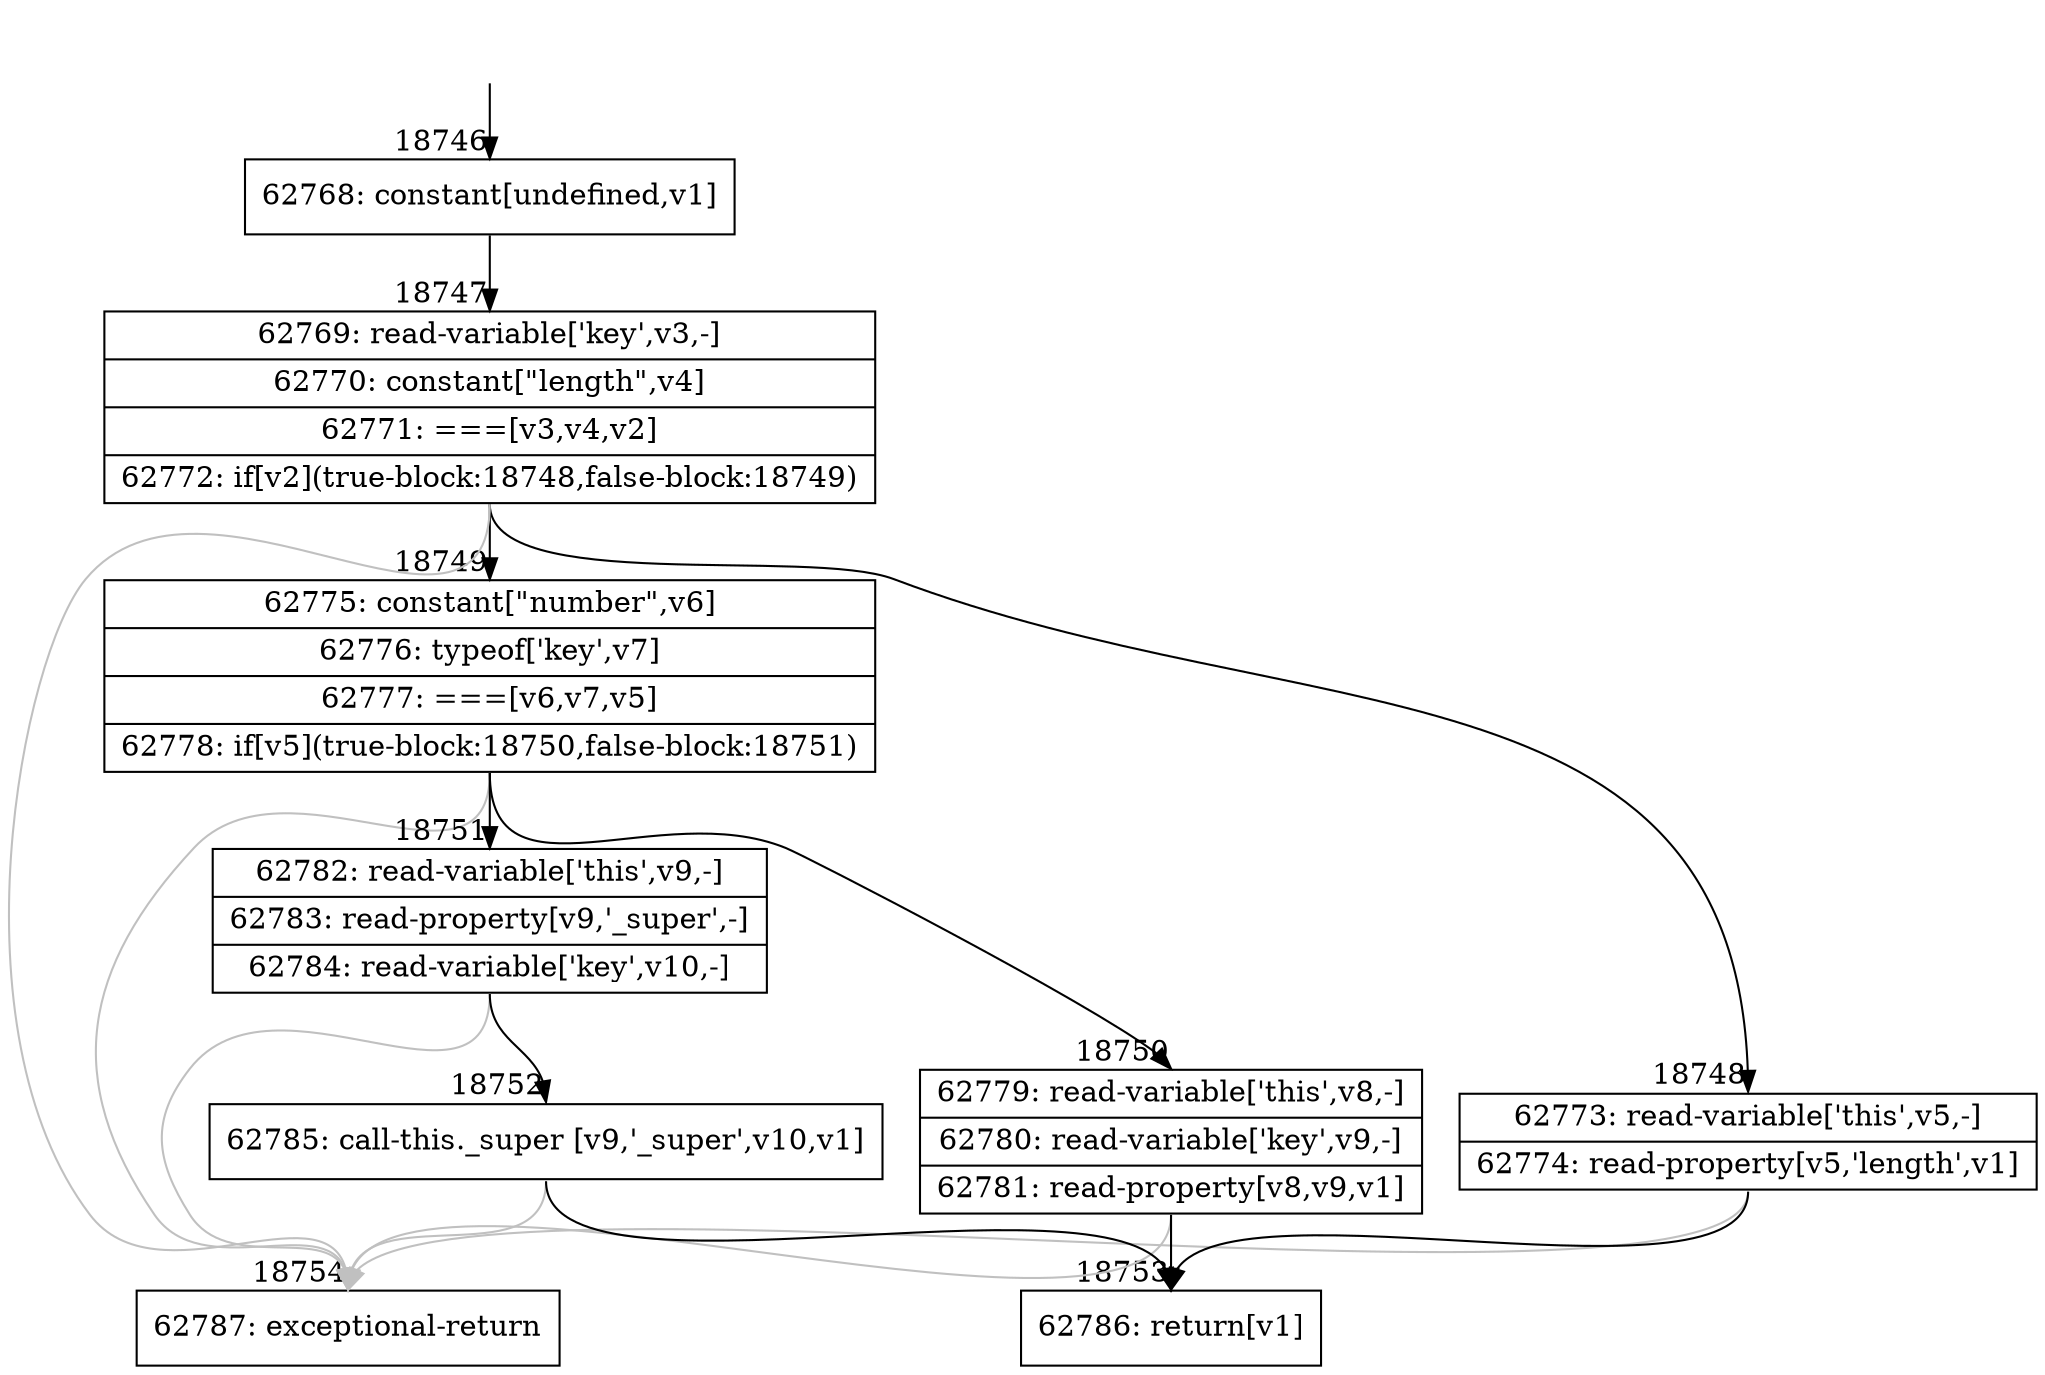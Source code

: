 digraph {
rankdir="TD"
BB_entry1614[shape=none,label=""];
BB_entry1614 -> BB18746 [tailport=s, headport=n, headlabel="    18746"]
BB18746 [shape=record label="{62768: constant[undefined,v1]}" ] 
BB18746 -> BB18747 [tailport=s, headport=n, headlabel="      18747"]
BB18747 [shape=record label="{62769: read-variable['key',v3,-]|62770: constant[\"length\",v4]|62771: ===[v3,v4,v2]|62772: if[v2](true-block:18748,false-block:18749)}" ] 
BB18747 -> BB18748 [tailport=s, headport=n, headlabel="      18748"]
BB18747 -> BB18749 [tailport=s, headport=n, headlabel="      18749"]
BB18747 -> BB18754 [tailport=s, headport=n, color=gray, headlabel="      18754"]
BB18748 [shape=record label="{62773: read-variable['this',v5,-]|62774: read-property[v5,'length',v1]}" ] 
BB18748 -> BB18753 [tailport=s, headport=n, headlabel="      18753"]
BB18748 -> BB18754 [tailport=s, headport=n, color=gray]
BB18749 [shape=record label="{62775: constant[\"number\",v6]|62776: typeof['key',v7]|62777: ===[v6,v7,v5]|62778: if[v5](true-block:18750,false-block:18751)}" ] 
BB18749 -> BB18750 [tailport=s, headport=n, headlabel="      18750"]
BB18749 -> BB18751 [tailport=s, headport=n, headlabel="      18751"]
BB18749 -> BB18754 [tailport=s, headport=n, color=gray]
BB18750 [shape=record label="{62779: read-variable['this',v8,-]|62780: read-variable['key',v9,-]|62781: read-property[v8,v9,v1]}" ] 
BB18750 -> BB18753 [tailport=s, headport=n]
BB18750 -> BB18754 [tailport=s, headport=n, color=gray]
BB18751 [shape=record label="{62782: read-variable['this',v9,-]|62783: read-property[v9,'_super',-]|62784: read-variable['key',v10,-]}" ] 
BB18751 -> BB18752 [tailport=s, headport=n, headlabel="      18752"]
BB18751 -> BB18754 [tailport=s, headport=n, color=gray]
BB18752 [shape=record label="{62785: call-this._super [v9,'_super',v10,v1]}" ] 
BB18752 -> BB18753 [tailport=s, headport=n]
BB18752 -> BB18754 [tailport=s, headport=n, color=gray]
BB18753 [shape=record label="{62786: return[v1]}" ] 
BB18754 [shape=record label="{62787: exceptional-return}" ] 
//#$~ 35062
}
